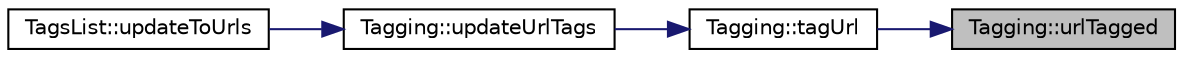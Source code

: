 digraph "Tagging::urlTagged"
{
 // INTERACTIVE_SVG=YES
 // LATEX_PDF_SIZE
  edge [fontname="Helvetica",fontsize="10",labelfontname="Helvetica",labelfontsize="10"];
  node [fontname="Helvetica",fontsize="10",shape=record];
  rankdir="RL";
  Node333 [label="Tagging::urlTagged",height=0.2,width=0.4,color="black", fillcolor="grey75", style="filled", fontcolor="black",tooltip=" "];
  Node333 -> Node334 [dir="back",color="midnightblue",fontsize="10",style="solid",fontname="Helvetica"];
  Node334 [label="Tagging::tagUrl",height=0.2,width=0.4,color="black", fillcolor="white", style="filled",URL="$class_tagging.html#a3b9718cc91115778a013af41e8f29da5",tooltip=" "];
  Node334 -> Node335 [dir="back",color="midnightblue",fontsize="10",style="solid",fontname="Helvetica"];
  Node335 [label="Tagging::updateUrlTags",height=0.2,width=0.4,color="black", fillcolor="white", style="filled",URL="$class_tagging.html#a631b0021514fd73853208fa93af73d57",tooltip=" "];
  Node335 -> Node336 [dir="back",color="midnightblue",fontsize="10",style="solid",fontname="Helvetica"];
  Node336 [label="TagsList::updateToUrls",height=0.2,width=0.4,color="black", fillcolor="white", style="filled",URL="$class_tags_list.html#a2cabbc71124d6c58a033076ad2c27181",tooltip=" "];
}
